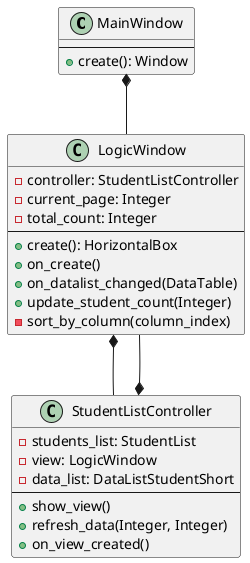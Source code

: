 @startuml
 'https://plantuml.com/class-diagram



 class MainWindow {
     --
     +create(): Window
 }

 class LogicWindow {
     -controller: StudentListController
     -current_page: Integer
     -total_count: Integer
     --
     +create(): HorizontalBox
     +on_create()
     +on_datalist_changed(DataTable)
     +update_student_count(Integer)
     -sort_by_column(column_index)
 }

 class StudentListController {
     -students_list: StudentList
     -view: LogicWindow
     -data_list: DataListStudentShort
     --
     +show_view()
     +refresh_data(Integer, Integer)
     +on_view_created()
 }

 MainWindow *-- LogicWindow
 LogicWindow *-- StudentListController
 StudentListController *-- LogicWindow
@enduml